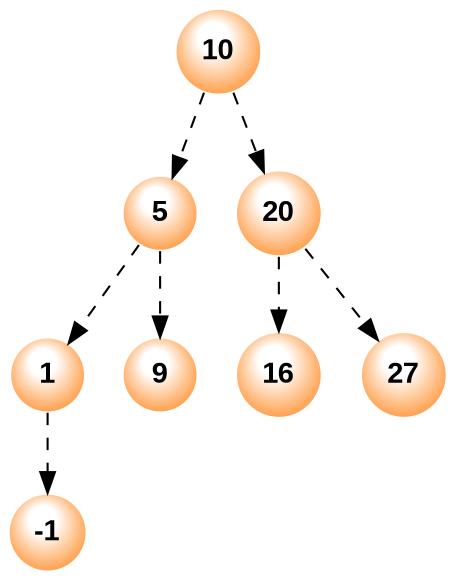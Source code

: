 digraph ArvoreBinaria {
node [shape=circle, style="filled, radial", fontname="Arial Black", color="white:#770000", fillcolor="white:#FF7700", gradientangle="110"];
edge [style=dashed];
10 -> 5;
10 -> 20;
5 -> 1;
5 -> 9;
1 -> -1;
20 -> 16;
20 -> 27;
}
